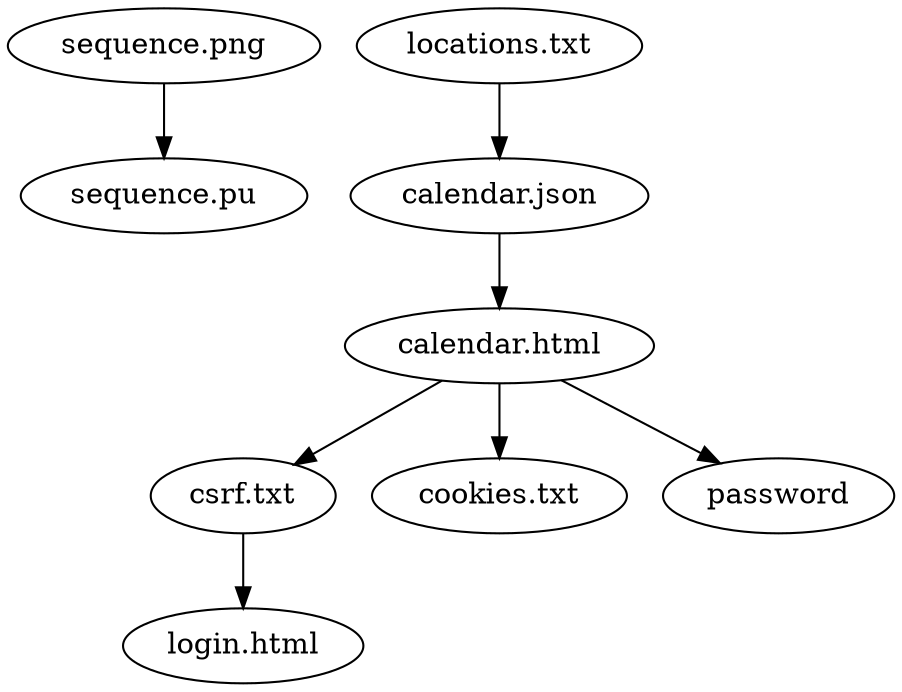 digraph G {
    "sequence.png" -> "sequence.pu";
    "csrf.txt" -> "login.html";
    "calendar.html" -> { "cookies.txt" "csrf.txt" password };
    "calendar.json" -> "calendar.html";
    "locations.txt" -> "calendar.json";
}
